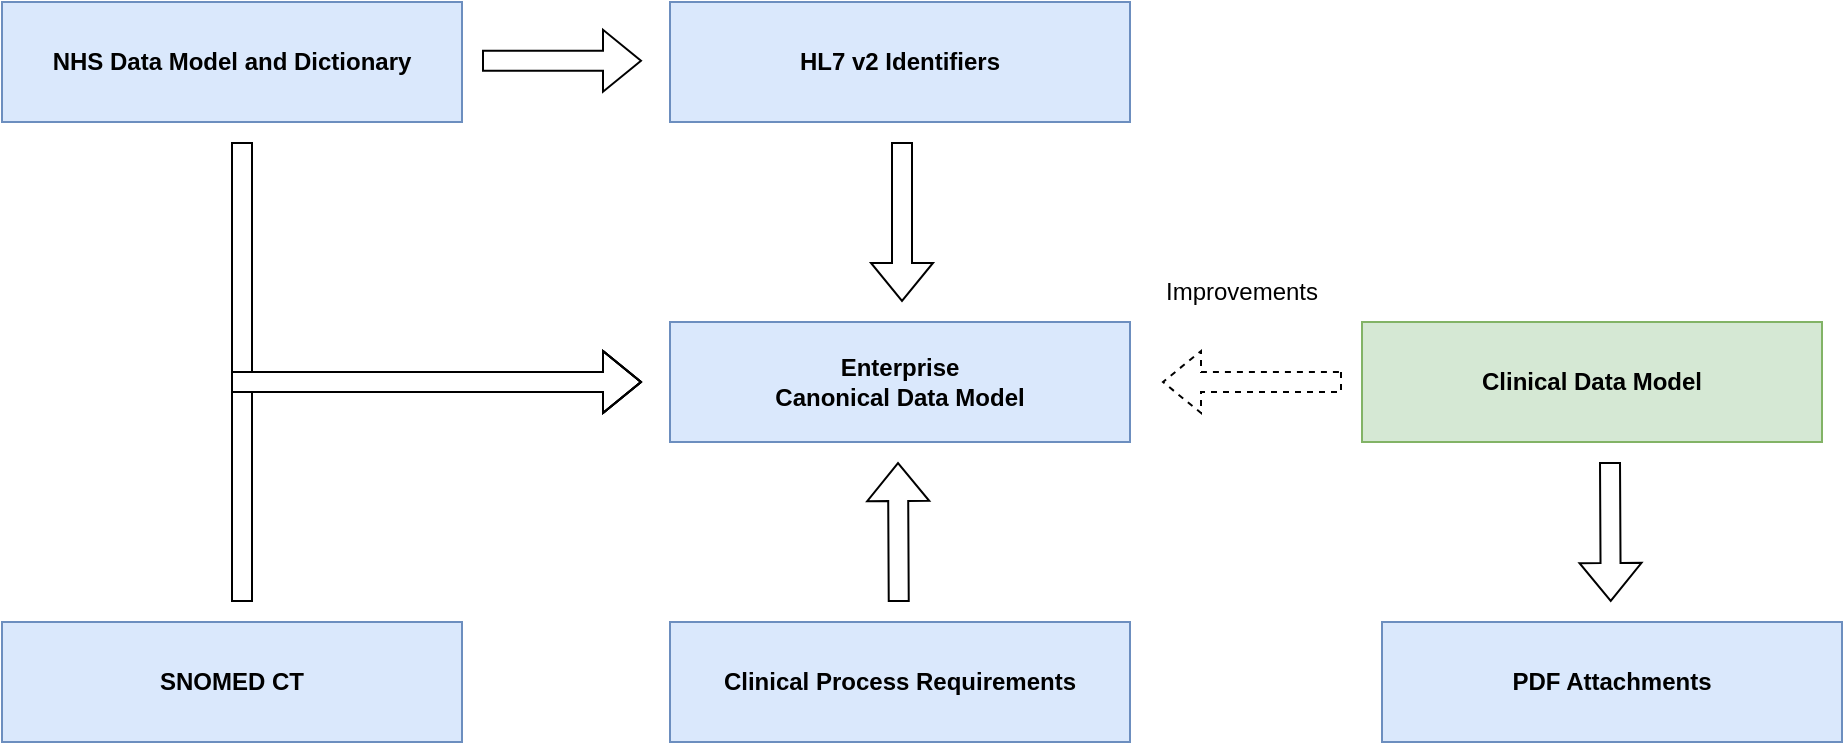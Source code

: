<mxfile version="26.0.16">
  <diagram name="Page-1" id="LDcqTAI_yxdlEeNMmcBz">
    <mxGraphModel grid="1" page="1" gridSize="10" guides="1" tooltips="1" connect="1" arrows="1" fold="1" pageScale="1" pageWidth="827" pageHeight="1169" math="0" shadow="0">
      <root>
        <mxCell id="0" />
        <mxCell id="1" parent="0" />
        <mxCell id="svEXcFK-cAXkZFh7GnPK-1" value="&lt;b&gt;Enterprise&lt;br&gt;Canonical Data Model&lt;/b&gt;" style="rounded=0;whiteSpace=wrap;html=1;fillColor=#dae8fc;strokeColor=#6c8ebf;" vertex="1" parent="1">
          <mxGeometry x="184" y="200" width="230" height="60" as="geometry" />
        </mxCell>
        <mxCell id="svEXcFK-cAXkZFh7GnPK-2" value="&lt;b&gt;HL7 v2 Identifiers&lt;/b&gt;" style="rounded=0;whiteSpace=wrap;html=1;fillColor=#dae8fc;strokeColor=#6c8ebf;" vertex="1" parent="1">
          <mxGeometry x="184" y="40" width="230" height="60" as="geometry" />
        </mxCell>
        <mxCell id="svEXcFK-cAXkZFh7GnPK-4" value="" style="shape=flexArrow;endArrow=classic;html=1;rounded=0;" edge="1" parent="1">
          <mxGeometry width="50" height="50" relative="1" as="geometry">
            <mxPoint x="300" y="110" as="sourcePoint" />
            <mxPoint x="300" y="190" as="targetPoint" />
          </mxGeometry>
        </mxCell>
        <mxCell id="svEXcFK-cAXkZFh7GnPK-5" value="&lt;b&gt;Clinical Data Model&lt;/b&gt;" style="rounded=0;whiteSpace=wrap;html=1;fillColor=#d5e8d4;strokeColor=#82b366;" vertex="1" parent="1">
          <mxGeometry x="530" y="200" width="230" height="60" as="geometry" />
        </mxCell>
        <mxCell id="svEXcFK-cAXkZFh7GnPK-13" value="&lt;b&gt;PDF Attachments&lt;/b&gt;" style="rounded=0;whiteSpace=wrap;html=1;fillColor=#dae8fc;strokeColor=#6c8ebf;" vertex="1" parent="1">
          <mxGeometry x="540" y="350" width="230" height="60" as="geometry" />
        </mxCell>
        <mxCell id="svEXcFK-cAXkZFh7GnPK-17" value="&lt;b&gt;NHS Data Model and Dictionary&lt;/b&gt;" style="rounded=0;whiteSpace=wrap;html=1;fillColor=#dae8fc;strokeColor=#6c8ebf;" vertex="1" parent="1">
          <mxGeometry x="-150" y="40" width="230" height="60" as="geometry" />
        </mxCell>
        <mxCell id="svEXcFK-cAXkZFh7GnPK-18" value="" style="shape=flexArrow;endArrow=classic;html=1;rounded=0;" edge="1" parent="1">
          <mxGeometry width="50" height="50" relative="1" as="geometry">
            <mxPoint x="-30" y="110" as="sourcePoint" />
            <mxPoint x="170" y="230" as="targetPoint" />
            <Array as="points">
              <mxPoint x="-30" y="230" />
            </Array>
          </mxGeometry>
        </mxCell>
        <mxCell id="svEXcFK-cAXkZFh7GnPK-19" value="" style="shape=flexArrow;endArrow=classic;html=1;rounded=0;" edge="1" parent="1">
          <mxGeometry width="50" height="50" relative="1" as="geometry">
            <mxPoint x="90" y="69.38" as="sourcePoint" />
            <mxPoint x="170" y="69.38" as="targetPoint" />
          </mxGeometry>
        </mxCell>
        <mxCell id="svEXcFK-cAXkZFh7GnPK-20" value="" style="shape=flexArrow;endArrow=classic;html=1;rounded=0;" edge="1" parent="1">
          <mxGeometry width="50" height="50" relative="1" as="geometry">
            <mxPoint x="654" y="270" as="sourcePoint" />
            <mxPoint x="654.37" y="340" as="targetPoint" />
          </mxGeometry>
        </mxCell>
        <mxCell id="svEXcFK-cAXkZFh7GnPK-21" value="" style="shape=flexArrow;endArrow=classic;html=1;rounded=0;dashed=1;" edge="1" parent="1">
          <mxGeometry width="50" height="50" relative="1" as="geometry">
            <mxPoint x="520" y="230" as="sourcePoint" />
            <mxPoint x="430" y="230" as="targetPoint" />
          </mxGeometry>
        </mxCell>
        <mxCell id="svEXcFK-cAXkZFh7GnPK-22" value="&lt;b&gt;Clinical Process Requirements&lt;/b&gt;" style="rounded=0;whiteSpace=wrap;html=1;fillColor=#dae8fc;strokeColor=#6c8ebf;" vertex="1" parent="1">
          <mxGeometry x="184" y="350" width="230" height="60" as="geometry" />
        </mxCell>
        <mxCell id="svEXcFK-cAXkZFh7GnPK-23" value="" style="shape=flexArrow;endArrow=classic;html=1;rounded=0;" edge="1" parent="1">
          <mxGeometry width="50" height="50" relative="1" as="geometry">
            <mxPoint x="298.38" y="340" as="sourcePoint" />
            <mxPoint x="298" y="270" as="targetPoint" />
          </mxGeometry>
        </mxCell>
        <mxCell id="svEXcFK-cAXkZFh7GnPK-24" value="Improvements" style="text;html=1;align=center;verticalAlign=middle;whiteSpace=wrap;rounded=0;" vertex="1" parent="1">
          <mxGeometry x="440" y="170" width="60" height="30" as="geometry" />
        </mxCell>
        <mxCell id="svEXcFK-cAXkZFh7GnPK-25" value="&lt;b&gt;SNOMED CT&lt;/b&gt;" style="rounded=0;whiteSpace=wrap;html=1;fillColor=#dae8fc;strokeColor=#6c8ebf;" vertex="1" parent="1">
          <mxGeometry x="-150" y="350" width="230" height="60" as="geometry" />
        </mxCell>
        <mxCell id="svEXcFK-cAXkZFh7GnPK-26" value="" style="shape=flexArrow;endArrow=classic;html=1;rounded=0;" edge="1" parent="1">
          <mxGeometry width="50" height="50" relative="1" as="geometry">
            <mxPoint x="-30" y="340" as="sourcePoint" />
            <mxPoint x="170" y="230" as="targetPoint" />
            <Array as="points">
              <mxPoint x="-30" y="230" />
            </Array>
          </mxGeometry>
        </mxCell>
      </root>
    </mxGraphModel>
  </diagram>
</mxfile>
